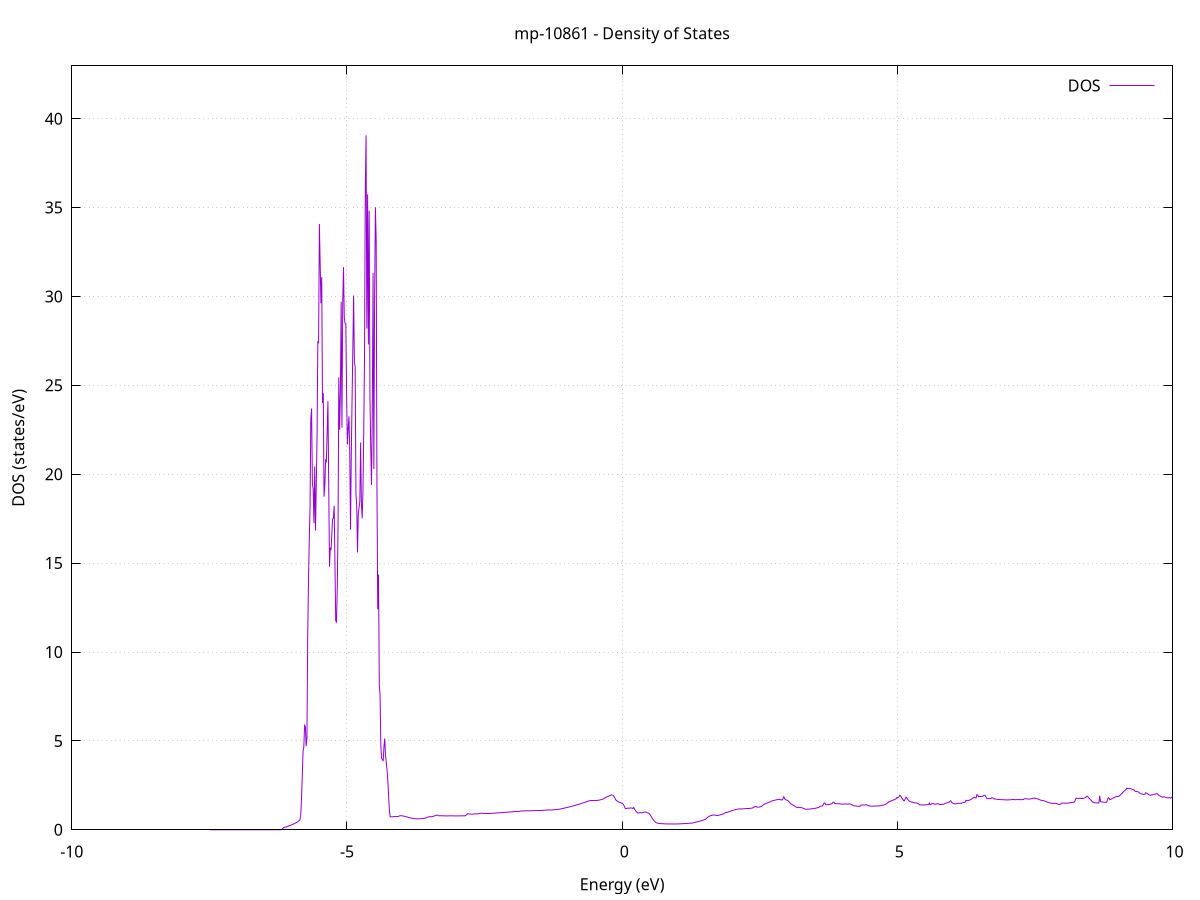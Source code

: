 set title 'mp-10861 - Density of States'
set xlabel 'Energy (eV)'
set ylabel 'DOS (states/eV)'
set grid
set xrange [-10:10]
set yrange [0:42.971]
set xzeroaxis lt -1
set terminal png size 800,600
set output 'mp-10861_dos_gnuplot.png'
plot '-' using 1:2 with lines title 'DOS'
-7.494500 0.000000
-7.480400 0.000000
-7.466200 0.000000
-7.452100 0.000000
-7.438000 0.000000
-7.423800 0.000000
-7.409700 0.000000
-7.395600 0.000000
-7.381400 0.000000
-7.367300 0.000000
-7.353200 0.000000
-7.339000 0.000000
-7.324900 0.000000
-7.310700 0.000000
-7.296600 0.000000
-7.282500 0.000000
-7.268300 0.000000
-7.254200 0.000000
-7.240100 0.000000
-7.225900 0.000000
-7.211800 0.000000
-7.197700 0.000000
-7.183500 0.000000
-7.169400 0.000000
-7.155200 0.000000
-7.141100 0.000000
-7.127000 0.000000
-7.112800 0.000000
-7.098700 0.000000
-7.084600 0.000000
-7.070400 0.000000
-7.056300 0.000000
-7.042100 0.000000
-7.028000 0.000000
-7.013900 0.000000
-6.999700 0.000000
-6.985600 0.000000
-6.971500 0.000000
-6.957300 0.000000
-6.943200 0.000000
-6.929100 0.000000
-6.914900 0.000000
-6.900800 0.000000
-6.886600 0.000000
-6.872500 0.000000
-6.858400 0.000000
-6.844200 0.000000
-6.830100 0.000000
-6.816000 0.000000
-6.801800 0.000000
-6.787700 0.000000
-6.773600 0.000000
-6.759400 0.000000
-6.745300 0.000000
-6.731100 0.000000
-6.717000 0.000000
-6.702900 0.000000
-6.688700 0.000000
-6.674600 0.000000
-6.660500 0.000000
-6.646300 0.000000
-6.632200 0.000000
-6.618100 0.000000
-6.603900 0.000000
-6.589800 0.000000
-6.575600 0.000000
-6.561500 0.000000
-6.547400 0.000000
-6.533200 0.000000
-6.519100 0.000000
-6.505000 0.000000
-6.490800 0.000000
-6.476700 0.000000
-6.462600 0.000000
-6.448400 0.000000
-6.434300 0.000000
-6.420100 0.000000
-6.406000 0.000000
-6.391900 0.000000
-6.377700 0.000000
-6.363600 0.000000
-6.349500 0.000000
-6.335300 0.000000
-6.321200 0.000000
-6.307000 0.000000
-6.292900 0.000000
-6.278800 0.000000
-6.264600 0.000000
-6.250500 0.000000
-6.236400 0.000000
-6.222200 0.000000
-6.208100 0.000100
-6.194000 0.009400
-6.179800 0.034400
-6.165700 0.073900
-6.151500 0.120600
-6.137400 0.138000
-6.123300 0.144000
-6.109100 0.150000
-6.095000 0.167800
-6.080900 0.186200
-6.066700 0.205100
-6.052600 0.223300
-6.038500 0.240400
-6.024300 0.255900
-6.010200 0.272200
-5.996000 0.290100
-5.981900 0.308100
-5.967800 0.327300
-5.953600 0.348100
-5.939500 0.370400
-5.925400 0.393500
-5.911200 0.417800
-5.897100 0.446300
-5.883000 0.479800
-5.868800 0.513900
-5.854700 0.549200
-5.840500 0.827300
-5.826400 1.717700
-5.812300 2.985100
-5.798100 4.436400
-5.784000 4.645300
-5.769900 5.912500
-5.755700 5.782000
-5.741600 4.707200
-5.727500 5.121800
-5.713300 10.911300
-5.699200 14.026200
-5.685000 16.286100
-5.670900 18.186000
-5.656800 23.097500
-5.642600 23.693800
-5.628500 19.451200
-5.614400 19.187600
-5.600200 17.248300
-5.586100 20.440100
-5.572000 16.835000
-5.557800 19.354400
-5.543700 22.071500
-5.529500 27.475700
-5.515400 27.368600
-5.501300 34.077900
-5.487100 31.861900
-5.473000 29.626300
-5.458900 31.092800
-5.444700 24.006400
-5.430600 24.562800
-5.416400 18.741100
-5.402300 19.377200
-5.388200 20.789300
-5.374000 20.720600
-5.359900 22.461200
-5.345800 24.108400
-5.331600 19.420700
-5.317500 14.800900
-5.303400 15.871300
-5.289200 15.728500
-5.275100 16.642900
-5.260900 17.477200
-5.246800 17.544600
-5.232700 18.224700
-5.218500 14.964500
-5.204400 11.756600
-5.190300 11.690400
-5.176100 13.619500
-5.162000 17.111000
-5.147900 25.452400
-5.133700 22.502300
-5.119600 24.612700
-5.105400 29.699400
-5.091300 22.615100
-5.077200 29.577900
-5.063000 31.652200
-5.048900 28.821100
-5.034800 28.477600
-5.020600 28.420800
-5.006500 24.432200
-4.992400 21.673700
-4.978200 22.548600
-4.964100 23.255100
-4.949900 21.422200
-4.935800 16.876700
-4.921700 20.992100
-4.907500 24.191100
-4.893400 27.083500
-4.879300 30.049800
-4.865100 26.288100
-4.851000 26.051300
-4.836900 18.886300
-4.822700 18.224900
-4.808600 15.602700
-4.794400 17.755800
-4.780300 18.136500
-4.766200 18.448400
-4.752000 21.785400
-4.737900 18.368000
-4.723800 17.516700
-4.709600 19.029200
-4.695500 22.337300
-4.681300 26.479100
-4.667200 35.962800
-4.653100 39.064800
-4.638900 28.192500
-4.624800 35.748900
-4.610700 27.301300
-4.596500 34.813300
-4.582400 24.401500
-4.568300 21.524700
-4.554100 19.395100
-4.540000 23.405500
-4.525800 31.315500
-4.511700 20.294500
-4.497600 29.955400
-4.483400 35.019200
-4.469300 33.195000
-4.455200 19.306600
-4.441000 12.401600
-4.426900 14.363900
-4.412800 8.162400
-4.398600 7.565300
-4.384500 4.724800
-4.370300 4.001900
-4.356200 3.969900
-4.342100 3.858400
-4.327900 4.667200
-4.313800 5.133200
-4.299700 4.178900
-4.285500 3.781400
-4.271400 3.338500
-4.257300 2.751600
-4.243100 1.894000
-4.229000 1.090900
-4.214800 0.735800
-4.200700 0.731400
-4.186600 0.727500
-4.172400 0.728400
-4.158300 0.736500
-4.144200 0.743800
-4.130000 0.746100
-4.115900 0.744700
-4.101800 0.743200
-4.087600 0.741500
-4.073500 0.745500
-4.059300 0.763200
-4.045200 0.778600
-4.031100 0.791700
-4.016900 0.790300
-4.002800 0.785100
-3.988700 0.778900
-3.974500 0.771400
-3.960400 0.762800
-3.946200 0.753100
-3.932100 0.742300
-3.918000 0.730300
-3.903800 0.717200
-3.889700 0.702000
-3.875600 0.688400
-3.861400 0.677400
-3.847300 0.667800
-3.833200 0.658800
-3.819000 0.650400
-3.804900 0.642600
-3.790700 0.635400
-3.776600 0.628700
-3.762500 0.623100
-3.748300 0.619800
-3.734200 0.619000
-3.720100 0.619800
-3.705900 0.620900
-3.691800 0.620800
-3.677700 0.621800
-3.663500 0.623800
-3.649400 0.626700
-3.635200 0.630500
-3.621100 0.635000
-3.607000 0.640100
-3.592800 0.645900
-3.578700 0.652500
-3.564600 0.659900
-3.550400 0.701100
-3.536300 0.705100
-3.522200 0.709700
-3.508000 0.730700
-3.493900 0.738800
-3.479700 0.742600
-3.465600 0.725500
-3.451500 0.738000
-3.437300 0.751300
-3.423200 0.765800
-3.409100 0.781400
-3.394900 0.798300
-3.380800 0.812000
-3.366700 0.826000
-3.352500 0.812900
-3.338400 0.798300
-3.324200 0.783100
-3.310100 0.785400
-3.296000 0.786700
-3.281800 0.787400
-3.267700 0.787300
-3.253600 0.786500
-3.239400 0.785000
-3.225300 0.782900
-3.211100 0.780000
-3.197000 0.780400
-3.182900 0.779500
-3.168700 0.781500
-3.154600 0.783400
-3.140500 0.785200
-3.126300 0.784600
-3.112200 0.785000
-3.098100 0.784900
-3.083900 0.784400
-3.069800 0.783600
-3.055600 0.782500
-3.041500 0.781400
-3.027400 0.780000
-3.013200 0.779500
-2.999100 0.780200
-2.985000 0.780900
-2.970800 0.781600
-2.956700 0.782300
-2.942600 0.783000
-2.928400 0.784000
-2.914300 0.784000
-2.900100 0.785300
-2.886000 0.786500
-2.871900 0.786300
-2.857700 0.787100
-2.843600 0.787600
-2.829500 0.845100
-2.815300 0.879200
-2.801200 0.908000
-2.787100 0.894400
-2.772900 0.890000
-2.758800 0.884200
-2.744600 0.878300
-2.730500 0.876300
-2.716400 0.878500
-2.702200 0.883900
-2.688100 0.889500
-2.674000 0.895400
-2.659800 0.892300
-2.645700 0.894200
-2.631600 0.897100
-2.617400 0.901200
-2.603300 0.906800
-2.589100 0.913500
-2.575000 0.919700
-2.560900 0.927200
-2.546700 0.933500
-2.532600 0.927000
-2.518500 0.920700
-2.504300 0.918200
-2.490200 0.919600
-2.476100 0.918200
-2.461900 0.916700
-2.447800 0.915400
-2.433600 0.914700
-2.419500 0.915300
-2.405400 0.917000
-2.391200 0.920600
-2.377100 0.924100
-2.363000 0.927300
-2.348800 0.930500
-2.334700 0.933700
-2.320500 0.936800
-2.306400 0.940000
-2.292300 0.943200
-2.278100 0.946400
-2.264000 0.949400
-2.249900 0.952400
-2.235700 0.955300
-2.221600 0.958500
-2.207500 0.959700
-2.193300 0.962600
-2.179200 0.965700
-2.165000 0.968300
-2.150900 0.972000
-2.136800 0.975900
-2.122600 0.979000
-2.108500 0.982800
-2.094400 0.986500
-2.080200 0.990000
-2.066100 0.993500
-2.052000 0.996900
-2.037800 1.000200
-2.023700 1.003700
-2.009500 1.007600
-1.995400 1.011500
-1.981300 1.015300
-1.967100 1.019600
-1.953000 1.024000
-1.938900 1.028300
-1.924700 1.030800
-1.910600 1.030900
-1.896500 1.030300
-1.882300 1.029100
-1.868200 1.037100
-1.854000 1.046700
-1.839900 1.053900
-1.825800 1.056400
-1.811600 1.058500
-1.797500 1.060700
-1.783400 1.062900
-1.769200 1.065300
-1.755100 1.067400
-1.741000 1.069400
-1.726800 1.070000
-1.712700 1.070300
-1.698500 1.070700
-1.684400 1.070800
-1.670300 1.070900
-1.656100 1.071000
-1.642000 1.071800
-1.627900 1.072200
-1.613700 1.073100
-1.599600 1.074200
-1.585400 1.075600
-1.571300 1.077300
-1.557200 1.078600
-1.543000 1.080100
-1.528900 1.082000
-1.514800 1.084200
-1.500600 1.086500
-1.486500 1.087800
-1.472400 1.089600
-1.458200 1.091700
-1.444100 1.094200
-1.429900 1.097000
-1.415800 1.099800
-1.401700 1.102700
-1.387500 1.105700
-1.373400 1.108800
-1.359300 1.112100
-1.345100 1.115500
-1.331000 1.119000
-1.316900 1.115100
-1.302700 1.111500
-1.288600 1.112800
-1.274400 1.115700
-1.260300 1.119800
-1.246200 1.124300
-1.232000 1.127500
-1.217900 1.130900
-1.203800 1.134800
-1.189600 1.139300
-1.175500 1.143900
-1.161400 1.148600
-1.147200 1.154400
-1.133100 1.162100
-1.118900 1.171500
-1.104800 1.181400
-1.090700 1.190900
-1.076500 1.200200
-1.062400 1.209400
-1.048300 1.219400
-1.034100 1.229700
-1.020000 1.239700
-1.005900 1.249800
-0.991700 1.260000
-0.977600 1.270500
-0.963400 1.281900
-0.949300 1.294100
-0.935200 1.306300
-0.921000 1.318500
-0.906900 1.330700
-0.892800 1.342800
-0.878600 1.354700
-0.864500 1.366700
-0.850300 1.378600
-0.836200 1.390500
-0.822100 1.402300
-0.807900 1.414200
-0.793800 1.426000
-0.779700 1.437700
-0.765500 1.449400
-0.751400 1.466500
-0.737300 1.486800
-0.723100 1.501100
-0.709000 1.514500
-0.694800 1.528300
-0.680700 1.542400
-0.666600 1.556700
-0.652400 1.571100
-0.638300 1.585100
-0.624200 1.599700
-0.610000 1.614900
-0.595900 1.630800
-0.581800 1.644700
-0.567600 1.653000
-0.553500 1.647400
-0.539300 1.648900
-0.525200 1.645900
-0.511100 1.644300
-0.496900 1.644500
-0.482800 1.646700
-0.468700 1.649300
-0.454500 1.652900
-0.440400 1.659300
-0.426300 1.665100
-0.412100 1.672800
-0.398000 1.682700
-0.383800 1.693600
-0.369700 1.706600
-0.355600 1.722300
-0.341400 1.739500
-0.327300 1.758100
-0.313200 1.794700
-0.299000 1.820900
-0.284900 1.842300
-0.270800 1.862700
-0.256600 1.877500
-0.242500 1.897000
-0.228300 1.915000
-0.214200 1.938400
-0.200100 1.957100
-0.185900 1.959800
-0.171800 1.945200
-0.157700 1.912100
-0.143500 1.852300
-0.129400 1.764600
-0.115200 1.678600
-0.101100 1.645400
-0.087000 1.613100
-0.072800 1.582300
-0.058700 1.557300
-0.044600 1.535800
-0.030400 1.523300
-0.016300 1.509700
-0.002200 1.481800
0.012000 1.456500
0.026100 1.409200
0.040300 1.313100
0.054400 1.210300
0.068500 1.194200
0.082700 1.192500
0.096800 1.214300
0.110900 1.215700
0.125100 1.214800
0.139200 1.219000
0.153300 1.224700
0.167500 1.226800
0.181600 1.216100
0.195800 1.195400
0.209900 1.257700
0.224000 1.174900
0.238200 1.103700
0.252300 1.042200
0.266400 0.986500
0.280600 0.952900
0.294700 0.941300
0.308800 0.949300
0.323000 0.960300
0.337100 0.958800
0.351300 0.952500
0.365400 0.955800
0.379500 0.968800
0.393700 0.987000
0.407800 0.991800
0.421900 1.003900
0.436100 0.990300
0.450200 0.966000
0.464300 0.944400
0.478500 0.939600
0.492600 0.914400
0.506800 0.848600
0.520900 0.781100
0.535000 0.712100
0.549200 0.640800
0.563300 0.571100
0.577400 0.513300
0.591600 0.464700
0.605700 0.425400
0.619800 0.398500
0.634000 0.383000
0.648100 0.370600
0.662300 0.361900
0.676400 0.355000
0.690500 0.349900
0.704700 0.347700
0.718800 0.344200
0.732900 0.341000
0.747100 0.338100
0.761200 0.335600
0.775400 0.333400
0.789500 0.331600
0.803600 0.330100
0.817800 0.328900
0.831900 0.328100
0.846000 0.327500
0.860200 0.327200
0.874300 0.326900
0.888400 0.326500
0.902600 0.325900
0.916700 0.325500
0.930900 0.325600
0.945000 0.325900
0.959100 0.326400
0.973300 0.327000
0.987400 0.327800
1.001500 0.328900
1.015700 0.330100
1.029800 0.331400
1.043900 0.333000
1.058100 0.334800
1.072200 0.336800
1.086400 0.339000
1.100500 0.341300
1.114600 0.343800
1.128800 0.346500
1.142900 0.349400
1.157000 0.352400
1.171200 0.355400
1.185300 0.358500
1.199400 0.361600
1.213600 0.364900
1.227700 0.368200
1.241900 0.371600
1.256000 0.375000
1.270100 0.378400
1.284300 0.381800
1.298400 0.396100
1.312500 0.413200
1.326700 0.422100
1.340800 0.431100
1.354900 0.440500
1.369100 0.450300
1.383200 0.460800
1.397400 0.472100
1.411500 0.484200
1.425600 0.497000
1.439800 0.510400
1.453900 0.524300
1.468000 0.538900
1.482200 0.554100
1.496300 0.569900
1.510500 0.586400
1.524600 0.607700
1.538700 0.662900
1.552900 0.696500
1.567000 0.729000
1.581100 0.757100
1.595300 0.779300
1.609400 0.796000
1.623500 0.808500
1.637700 0.819300
1.651800 0.828600
1.666000 0.836300
1.680100 0.829500
1.694200 0.824000
1.708400 0.808500
1.722500 0.803400
1.736600 0.805200
1.750800 0.808000
1.764900 0.829700
1.779000 0.839800
1.793200 0.850900
1.807300 0.863100
1.821500 0.876400
1.835600 0.892700
1.849700 0.914500
1.863900 0.942000
1.878000 0.973200
1.892100 0.970000
1.906300 0.984100
1.920400 0.995400
1.934500 1.006100
1.948700 1.019700
1.962800 1.040200
1.977000 1.059400
1.991100 1.077800
2.005200 1.089800
2.019400 1.102900
2.033500 1.114300
2.047600 1.125100
2.061800 1.135400
2.075900 1.145400
2.090000 1.155100
2.104200 1.164400
2.118300 1.173400
2.132500 1.165300
2.146600 1.168800
2.160700 1.171600
2.174900 1.174500
2.189000 1.177400
2.203100 1.180700
2.217300 1.184200
2.231400 1.187900
2.245600 1.191600
2.259700 1.194600
2.273800 1.196600
2.288000 1.197800
2.302100 1.199200
2.316200 1.201200
2.330400 1.208700
2.344500 1.213100
2.358600 1.217800
2.372800 1.229700
2.386900 1.251400
2.401100 1.282000
2.415200 1.313800
2.429300 1.307600
2.443500 1.292200
2.457600 1.273900
2.471700 1.268100
2.485900 1.275400
2.500000 1.284700
2.514100 1.295800
2.528300 1.309000
2.542400 1.334400
2.556600 1.377000
2.570700 1.416200
2.584800 1.442300
2.599000 1.458300
2.613100 1.477000
2.627200 1.496200
2.641400 1.515300
2.655500 1.532600
2.669600 1.548700
2.683800 1.564600
2.697900 1.582300
2.712100 1.605800
2.726200 1.622500
2.740300 1.638100
2.754500 1.649800
2.768600 1.659800
2.782700 1.668300
2.796900 1.678100
2.811000 1.689700
2.825100 1.702800
2.839300 1.713100
2.853400 1.710200
2.867600 1.696900
2.881700 1.688100
2.895800 1.681200
2.910000 1.677600
2.924100 1.759000
2.938200 1.852700
2.952400 1.745400
2.966500 1.703300
2.980700 1.678400
2.994800 1.665400
3.008900 1.643300
3.023100 1.605100
3.037200 1.556800
3.051300 1.504400
3.065500 1.457300
3.079600 1.431500
3.093700 1.405400
3.107900 1.378700
3.122000 1.355100
3.136200 1.332100
3.150300 1.304200
3.164400 1.277300
3.178600 1.255100
3.192700 1.253000
3.206800 1.267400
3.221000 1.255000
3.235100 1.256900
3.249200 1.251800
3.263400 1.239400
3.277500 1.224700
3.291700 1.208100
3.305800 1.189700
3.319900 1.169200
3.334100 1.159000
3.348200 1.155400
3.362300 1.155000
3.376500 1.158400
3.390600 1.161600
3.404700 1.165200
3.418900 1.169600
3.433000 1.174600
3.447200 1.180400
3.461300 1.186800
3.475400 1.192800
3.489600 1.198700
3.503700 1.206700
3.517800 1.215700
3.532000 1.225500
3.546100 1.236100
3.560200 1.247600
3.574400 1.260500
3.588500 1.300600
3.602700 1.324700
3.616800 1.336300
3.630900 1.340900
3.645100 1.357900
3.659200 1.454200
3.673300 1.512700
3.687500 1.476100
3.701600 1.404000
3.715700 1.408800
3.729900 1.412900
3.744000 1.416500
3.758200 1.420900
3.772300 1.429300
3.786400 1.442100
3.800600 1.454700
3.814700 1.484900
3.828800 1.539000
3.843000 1.553100
3.857100 1.517400
3.871300 1.467700
3.885400 1.465900
3.899500 1.463400
3.913700 1.465400
3.927800 1.464500
3.941900 1.464100
3.956100 1.462300
3.970200 1.451300
3.984300 1.440800
3.998500 1.443100
4.012600 1.446300
4.026800 1.448800
4.040900 1.450100
4.055000 1.449900
4.069200 1.448300
4.083300 1.445800
4.097400 1.445800
4.111600 1.444200
4.125700 1.458400
4.139800 1.452300
4.154000 1.435100
4.168100 1.418200
4.182300 1.401800
4.196400 1.357700
4.210500 1.352300
4.224700 1.345800
4.238800 1.339400
4.252900 1.333000
4.267100 1.326300
4.281200 1.320100
4.295300 1.318100
4.309500 1.319600
4.323600 1.329600
4.337800 1.381300
4.351900 1.389500
4.366000 1.394700
4.380200 1.396200
4.394300 1.393900
4.408400 1.391200
4.422600 1.397500
4.436700 1.415600
4.450800 1.390800
4.465000 1.370100
4.479100 1.352700
4.493300 1.346300
4.507400 1.337500
4.521500 1.328700
4.535700 1.322400
4.549800 1.323600
4.563900 1.327300
4.578100 1.330900
4.592200 1.334400
4.606400 1.337900
4.620500 1.340400
4.634600 1.339100
4.648800 1.336800
4.662900 1.342900
4.677000 1.349500
4.691200 1.356700
4.705300 1.365300
4.719400 1.374700
4.733600 1.384300
4.747700 1.393700
4.761900 1.406000
4.776000 1.421100
4.790100 1.439700
4.804300 1.464000
4.818400 1.498800
4.832500 1.541600
4.846700 1.573900
4.860800 1.594000
4.874900 1.610500
4.889100 1.624300
4.903200 1.639000
4.917400 1.655700
4.931500 1.675400
4.945600 1.698600
4.959800 1.714700
4.973900 1.728600
4.988000 1.802600
5.002200 1.824100
5.016300 1.815400
5.030400 1.849900
5.044600 1.934800
5.058700 1.918200
5.072900 1.840400
5.087000 1.765200
5.101100 1.700400
5.115300 1.641100
5.129400 1.627100
5.143500 1.742800
5.157700 1.834600
5.171800 1.807900
5.185900 1.725400
5.200100 1.669700
5.214200 1.623100
5.228400 1.594000
5.242500 1.573100
5.256600 1.562300
5.270800 1.553300
5.284900 1.545700
5.299000 1.521900
5.313200 1.514900
5.327300 1.512900
5.341500 1.505500
5.355600 1.495900
5.369700 1.484700
5.383900 1.470300
5.398000 1.421900
5.412100 1.395200
5.426300 1.395300
5.440400 1.395700
5.454500 1.396300
5.468700 1.397000
5.482800 1.397600
5.497000 1.398300
5.511100 1.400000
5.525200 1.407800
5.539400 1.413200
5.553500 1.416200
5.567600 1.416600
5.581800 1.506300
5.595900 1.412600
5.610000 1.413800
5.624200 1.458600
5.638300 1.482400
5.652500 1.472700
5.666600 1.452900
5.680700 1.437000
5.694900 1.440700
5.709000 1.453100
5.723100 1.461800
5.737300 1.462300
5.751400 1.458200
5.765500 1.418100
5.779700 1.421100
5.793800 1.424100
5.808000 1.427700
5.822100 1.432900
5.836200 1.439700
5.850400 1.448400
5.864500 1.469500
5.878600 1.489700
5.892800 1.506300
5.906900 1.521900
5.921000 1.537600
5.935200 1.554300
5.949300 1.575900
5.963500 1.629800
5.977600 1.606700
5.991700 1.529900
6.005900 1.502100
6.020000 1.478100
6.034100 1.457800
6.048300 1.458000
6.062400 1.458400
6.076500 1.468100
6.090700 1.482900
6.104800 1.493400
6.119000 1.492200
6.133100 1.487900
6.147200 1.485800
6.161400 1.489700
6.175500 1.503500
6.189600 1.524900
6.203800 1.537300
6.217900 1.543300
6.232100 1.549900
6.246200 1.661200
6.260300 1.643200
6.274500 1.642300
6.288600 1.646200
6.302700 1.657200
6.316900 1.674200
6.331000 1.696100
6.345100 1.722100
6.359300 1.751100
6.373400 1.783000
6.387600 1.829700
6.401700 1.831400
6.415800 1.796500
6.430000 1.784200
6.444100 1.963300
6.458200 1.970700
6.472400 1.864600
6.486500 1.869200
6.500600 1.872700
6.514800 1.872700
6.528900 1.867000
6.543100 1.867600
6.557200 1.899700
6.571300 1.929600
6.585500 1.941700
6.599600 1.911200
6.613700 1.826200
6.627900 1.747400
6.642000 1.748900
6.656100 1.748100
6.670300 1.751400
6.684400 1.754200
6.698600 1.756000
6.712700 1.804900
6.726800 1.791100
6.741000 1.780700
6.755100 1.738300
6.769200 1.734700
6.783400 1.729000
6.797500 1.722000
6.811600 1.715600
6.825800 1.710300
6.839900 1.705200
6.854100 1.701000
6.868200 1.697900
6.882300 1.696100
6.896500 1.695500
6.910600 1.694000
6.924700 1.689700
6.938900 1.687700
6.953000 1.685500
6.967200 1.683400
6.981300 1.681600
6.995400 1.681200
7.009600 1.681900
7.023700 1.683000
7.037800 1.684500
7.052000 1.682500
7.066100 1.691700
7.080200 1.698500
7.094400 1.702100
7.108500 1.702800
7.122700 1.700300
7.136800 1.689700
7.150900 1.691800
7.165100 1.695500
7.179200 1.698000
7.193300 1.699400
7.207500 1.699400
7.221600 1.698400
7.235700 1.696200
7.249900 1.693300
7.264000 1.691000
7.278200 1.700500
7.292300 1.703900
7.306400 1.740000
7.320600 1.743800
7.334700 1.746800
7.348800 1.749000
7.363000 1.727500
7.377100 1.727600
7.391200 1.728700
7.405400 1.732200
7.419500 1.738300
7.433700 1.745900
7.447800 1.755700
7.461900 1.768000
7.476100 1.782200
7.490200 1.784900
7.504300 1.759300
7.518500 1.750000
7.532600 1.743300
7.546700 1.739300
7.560900 1.731400
7.575000 1.701300
7.589200 1.684500
7.603300 1.669900
7.617400 1.657800
7.631600 1.650100
7.645700 1.643300
7.659800 1.636200
7.674000 1.620800
7.688100 1.601300
7.702300 1.583700
7.716400 1.567600
7.730500 1.551500
7.744700 1.536000
7.758800 1.521500
7.772900 1.508100
7.787100 1.497600
7.801200 1.491300
7.815300 1.487500
7.829500 1.484900
7.843600 1.486100
7.857800 1.491000
7.871900 1.491100
7.886000 1.482200
7.900200 1.468400
7.914300 1.444100
7.928400 1.428000
7.942600 1.418900
7.956700 1.426700
7.970800 1.444400
7.985000 1.504100
7.999100 1.502200
8.013300 1.501700
8.027400 1.501100
8.041500 1.500500
8.055700 1.500100
8.069800 1.492800
8.083900 1.494900
8.098100 1.499100
8.112200 1.506800
8.126300 1.514500
8.140500 1.522100
8.154600 1.529200
8.168800 1.534700
8.182900 1.537800
8.197000 1.544000
8.211200 1.552400
8.225300 1.599100
8.239400 1.741500
8.253600 1.780100
8.267700 1.771600
8.281800 1.761500
8.296000 1.758300
8.310100 1.777100
8.324300 1.767000
8.338400 1.761100
8.352500 1.759400
8.366700 1.761900
8.380800 1.768600
8.394900 1.779600
8.409100 1.798700
8.423200 1.814000
8.437400 1.878900
8.451500 1.888500
8.465600 1.843500
8.479800 1.793700
8.493900 1.750700
8.508000 1.705900
8.522200 1.653800
8.536300 1.605500
8.550400 1.564600
8.564600 1.539100
8.578700 1.524300
8.592900 1.518600
8.607000 1.515200
8.621100 1.512000
8.635300 1.506900
8.649400 1.500600
8.663500 1.507500
8.677700 1.918900
8.691800 1.587200
8.705900 1.576700
8.720100 1.566400
8.734200 1.557200
8.748400 1.550100
8.762500 1.544600
8.776600 1.540800
8.790800 1.541000
8.804900 1.552900
8.819000 1.697600
8.833200 1.808500
8.847300 1.782900
8.861400 1.696200
8.875600 1.708700
8.889700 1.731800
8.903900 1.755100
8.918000 1.780800
8.932100 1.803200
8.946300 1.825100
8.960400 1.846700
8.974500 1.863900
8.988700 1.868200
9.002800 1.867200
9.016900 1.870600
9.031100 1.896600
9.045200 1.936200
9.059400 1.986600
9.073500 2.022300
9.087600 2.060900
9.101800 2.117900
9.115900 2.163400
9.130000 2.198800
9.144200 2.232900
9.158300 2.273600
9.172400 2.341300
9.186600 2.313600
9.200700 2.316500
9.214900 2.317900
9.229000 2.317700
9.243100 2.308400
9.257300 2.288900
9.271400 2.269700
9.285500 2.256700
9.299700 2.247800
9.313800 2.191300
9.328000 2.158700
9.342100 2.158600
9.356200 2.150400
9.370400 2.137300
9.384500 2.119800
9.398600 2.082400
9.412800 2.044400
9.426900 2.028200
9.441000 2.016700
9.455200 2.002900
9.469300 1.993800
9.483500 1.985700
9.497600 2.003500
9.511700 2.082400
9.525900 2.064900
9.540000 2.040300
9.554100 2.009000
9.568300 1.976400
9.582400 1.951300
9.596500 1.933800
9.610700 1.957700
9.624800 1.963800
9.639000 1.971500
9.653100 1.981500
9.667200 1.992600
9.681400 2.003700
9.695500 2.016900
9.709600 2.027600
9.723800 2.034300
9.737900 1.971900
9.752000 1.935300
9.766200 1.914000
9.780300 1.891200
9.794500 1.869100
9.808600 1.843200
9.822700 1.835800
9.836900 1.855200
9.851000 1.851700
9.865100 1.839400
9.879300 1.817400
9.893400 1.801700
9.907500 1.795500
9.921700 1.795600
9.935800 1.800900
9.950000 1.816400
9.964100 1.783500
9.978200 1.796600
9.992400 1.853300
10.006500 1.906100
10.020600 1.961800
10.034800 2.021800
10.048900 2.067600
10.063100 2.113600
10.077200 2.158200
10.091300 2.204600
10.105500 2.250500
10.119600 2.295400
10.133700 2.338200
10.147900 2.376900
10.162000 2.411700
10.176100 2.441900
10.190300 2.498400
10.204400 2.520700
10.218600 2.541300
10.232700 2.524100
10.246800 2.543000
10.261000 2.558600
10.275100 2.575200
10.289200 2.605700
10.303400 2.587900
10.317500 2.562200
10.331600 2.536800
10.345800 2.510500
10.359900 2.491200
10.374100 2.477800
10.388200 2.483900
10.402300 2.478800
10.416500 2.534400
10.430600 2.520700
10.444700 2.577900
10.458900 2.581600
10.473000 2.553200
10.487100 2.525000
10.501300 2.498700
10.515400 2.534700
10.529600 2.531400
10.543700 2.492400
10.557800 2.349800
10.572000 2.312700
10.586100 2.294300
10.600200 2.285500
10.614400 2.281400
10.628500 2.284100
10.642600 2.293200
10.656800 2.305600
10.670900 2.308800
10.685100 2.311400
10.699200 2.312100
10.713300 2.313300
10.727500 2.314200
10.741600 2.308600
10.755700 2.293500
10.769900 2.274700
10.784000 2.270100
10.798200 2.257300
10.812300 2.239900
10.826400 2.225600
10.840600 2.225200
10.854700 2.232900
10.868800 2.201300
10.883000 2.164800
10.897100 2.128400
10.911200 2.092600
10.925400 2.058500
10.939500 2.039200
10.953700 2.017200
10.967800 1.995500
10.981900 1.987600
10.996100 1.967800
11.010200 1.918800
11.024300 1.902600
11.038500 1.885700
11.052600 1.876500
11.066700 1.870700
11.080900 1.884100
11.095000 1.871700
11.109200 1.866600
11.123300 1.863300
11.137400 1.823600
11.151600 1.830400
11.165700 1.837800
11.179800 1.865300
11.194000 1.910800
11.208100 1.893700
11.222200 1.880100
11.236400 1.888800
11.250500 1.898400
11.264700 1.909100
11.278800 1.919300
11.292900 1.932800
11.307100 1.948100
11.321200 1.964300
11.335300 1.982500
11.349500 2.003600
11.363600 2.027900
11.377700 2.059100
11.391900 2.096100
11.406000 2.143200
11.420200 2.205100
11.434300 2.245200
11.448400 2.267500
11.462600 2.308000
11.476700 2.349800
11.490800 2.383200
11.505000 2.396800
11.519100 2.399800
11.533300 2.378800
11.547400 2.358700
11.561500 2.341200
11.575700 2.334000
11.589800 2.336000
11.603900 2.347000
11.618100 2.355600
11.632200 2.366700
11.646300 2.384000
11.660500 2.319500
11.674600 2.279100
11.688800 2.133100
11.702900 2.092200
11.717000 2.063900
11.731200 2.043400
11.745300 2.040700
11.759400 2.059500
11.773600 2.078600
11.787700 2.096900
11.801800 2.111700
11.816000 2.121100
11.830100 2.130300
11.844300 2.144000
11.858400 2.166800
11.872500 2.195900
11.886700 2.257700
11.900800 2.288500
11.914900 2.185100
11.929100 2.082800
11.943200 2.006700
11.957300 1.943100
11.971500 1.891000
11.985600 1.850600
11.999800 1.818500
12.013900 1.782900
12.028000 1.749000
12.042200 1.720700
12.056300 1.706100
12.070400 1.676200
12.084600 1.646100
12.098700 1.612800
12.112800 1.577500
12.127000 1.546200
12.141100 1.501600
12.155300 1.484500
12.169400 1.470800
12.183500 1.459300
12.197700 1.449200
12.211800 1.439700
12.225900 1.430500
12.240100 1.421700
12.254200 1.413400
12.268300 1.405700
12.282500 1.398600
12.296600 1.392500
12.310800 1.386700
12.324900 1.381300
12.339000 1.376200
12.353200 1.371400
12.367300 1.366500
12.381400 1.361600
12.395600 1.356600
12.409700 1.351500
12.423900 1.346300
12.438000 1.337100
12.452100 1.329800
12.466300 1.323900
12.480400 1.316600
12.494500 1.309500
12.508700 1.302700
12.522800 1.296500
12.536900 1.290500
12.551100 1.284300
12.565200 1.278900
12.579400 1.275200
12.593500 1.269400
12.607600 1.303000
12.621800 1.286600
12.635900 1.231600
12.650000 1.226100
12.664200 1.220700
12.678300 1.215200
12.692400 1.209800
12.706600 1.204400
12.720700 1.198500
12.734900 1.191600
12.749000 1.183700
12.763100 1.175500
12.777300 1.172900
12.791400 1.171100
12.805500 1.169200
12.819700 1.166900
12.833800 1.159900
12.847900 1.150900
12.862100 1.147900
12.876200 1.144900
12.890400 1.141600
12.904500 1.138100
12.918600 1.134500
12.932800 1.130600
12.946900 1.128300
12.961000 1.126600
12.975200 1.125000
12.989300 1.123900
13.003400 1.123200
13.017600 1.123000
13.031700 1.123200
13.045900 1.123100
13.060000 1.123300
13.074100 1.123700
13.088300 1.124200
13.102400 1.125800
13.116500 1.128000
13.130700 1.130600
13.144800 1.133200
13.159000 1.135300
13.173100 1.137400
13.187200 1.139500
13.201400 1.141600
13.215500 1.143800
13.229600 1.145800
13.243800 1.147700
13.257900 1.150300
13.272000 1.153400
13.286200 1.157100
13.300300 1.160900
13.314500 1.165000
13.328600 1.169600
13.342700 1.187200
13.356900 1.193400
13.371000 1.199300
13.385100 1.205300
13.399300 1.211700
13.413400 1.218600
13.427500 1.225900
13.441700 1.235200
13.455800 1.249000
13.470000 1.259500
13.484100 1.267700
13.498200 1.281000
13.512400 1.296500
13.526500 1.310900
13.540600 1.316900
13.554800 1.318000
13.568900 1.319200
13.583000 1.316400
13.597200 1.311300
13.611300 1.332600
13.625500 1.378400
13.639600 1.402800
13.653700 1.418700
13.667900 1.426900
13.682000 1.433200
13.696100 1.439600
13.710300 1.449200
13.724400 1.453200
13.738500 1.453500
13.752700 1.452700
13.766800 1.467000
13.781000 1.485700
13.795100 1.504800
13.809200 1.525800
13.823400 1.547600
13.837500 1.575800
13.851600 1.611900
13.865800 1.644400
13.879900 1.675600
13.894100 1.725600
13.908200 1.790500
13.922300 1.858400
13.936500 1.919600
13.950600 1.981600
13.964700 2.054300
13.978900 2.139500
13.993000 2.222800
14.007100 2.307200
14.021300 2.432000
14.035400 2.593800
14.049600 2.756600
14.063700 2.854700
14.077800 3.005100
14.092000 2.679600
14.106100 2.910400
14.120200 2.574200
14.134400 2.480500
14.148500 2.424300
14.162600 2.387000
14.176800 2.350800
14.190900 2.321400
14.205100 2.290900
14.219200 2.263400
14.233300 2.228200
14.247500 2.227500
14.261600 2.209800
14.275700 2.196400
14.289900 2.482100
14.304000 2.297800
14.318100 2.335200
14.332300 2.318800
14.346400 2.328000
14.360600 2.354800
14.374700 2.434500
14.388800 2.276700
14.403000 2.164500
14.417100 2.086600
14.431200 2.089200
14.445400 2.224300
14.459500 2.337300
14.473600 2.452700
14.487800 2.500400
14.501900 2.681900
14.516100 2.795500
14.530200 2.920800
14.544300 3.001800
14.558500 3.005200
14.572600 2.840600
14.586700 2.754900
14.600900 2.749300
14.615000 2.757200
14.629200 2.793800
14.643300 2.817600
14.657400 2.798100
14.671600 2.823400
14.685700 2.862200
14.699800 2.873800
14.714000 2.865500
14.728100 2.873700
14.742200 2.864800
14.756400 2.856000
14.770500 2.804200
14.784700 2.776700
14.798800 2.743600
14.812900 2.709400
14.827100 2.677700
14.841200 2.651300
14.855300 2.622900
14.869500 2.601700
14.883600 2.607700
14.897700 2.625500
14.911900 2.648400
14.926000 2.681900
14.940200 2.719300
14.954300 2.796900
14.968400 2.846500
14.982600 2.875200
14.996700 2.893600
15.010800 2.960600
15.025000 2.939900
15.039100 2.931100
15.053200 2.923500
15.067400 2.895400
15.081500 2.890000
15.095700 2.890700
15.109800 2.885600
15.123900 2.878600
15.138100 2.849600
15.152200 2.925900
15.166300 2.966600
15.180500 3.014700
15.194600 3.072400
15.208700 3.127100
15.222900 3.178600
15.237000 3.173200
15.251200 3.206600
15.265300 3.282200
15.279400 3.341000
15.293600 3.399400
15.307700 3.450500
15.321800 3.447000
15.336000 3.463400
15.350100 3.486300
15.364200 3.502000
15.378400 3.539900
15.392500 3.645300
15.406700 3.634600
15.420800 3.619100
15.434900 3.658700
15.449100 3.759800
15.463200 3.773000
15.477300 3.807300
15.491500 3.822300
15.505600 3.709700
15.519800 3.640600
15.533900 3.606000
15.548000 3.555600
15.562200 3.497400
15.576300 3.436800
15.590400 3.389700
15.604600 3.342400
15.618700 3.293000
15.632800 3.243500
15.647000 3.212600
15.661100 3.164900
15.675300 3.115500
15.689400 3.062600
15.703500 3.071200
15.717700 2.943100
15.731800 2.905800
15.745900 2.866900
15.760100 2.855000
15.774200 2.835900
15.788300 2.807100
15.802500 2.761500
15.816600 2.701700
15.830800 2.631500
15.844900 2.567500
15.859000 2.511400
15.873200 2.463700
15.887300 2.378500
15.901400 2.323900
15.915600 2.274400
15.929700 2.229300
15.943800 2.183800
15.958000 2.147700
15.972100 2.124800
15.986300 2.107000
16.000400 2.090700
16.014500 2.072700
16.028700 2.053100
16.042800 2.032100
16.056900 2.025700
16.071100 2.017300
16.085200 1.980900
16.099300 1.908700
16.113500 1.868700
16.127600 1.881400
16.141800 1.858400
16.155900 1.833400
16.170000 1.812100
16.184200 1.793900
16.198300 1.770900
16.212400 1.752800
16.226600 1.743500
16.240700 1.739400
16.254900 1.738600
16.269000 1.739200
16.283100 1.741200
16.297300 1.743600
16.311400 1.746200
16.325500 1.749000
16.339700 1.752000
16.353800 1.763700
16.367900 1.786800
16.382100 1.799600
16.396200 1.800200
16.410400 1.801900
16.424500 1.802600
16.438600 1.798600
16.452800 1.786000
16.466900 1.732800
16.481000 1.663200
16.495200 1.623700
16.509300 1.601400
16.523400 1.589600
16.537600 1.581700
16.551700 1.513600
16.565900 1.462600
16.580000 1.454300
16.594100 1.446500
16.608300 1.437500
16.622400 1.427600
16.636500 1.418500
16.650700 1.410100
16.664800 1.401700
16.678900 1.394300
16.693100 1.382600
16.707200 1.364200
16.721400 1.338800
16.735500 1.304700
16.749600 1.274000
16.763800 1.245600
16.777900 1.218300
16.792000 1.186100
16.806200 1.149400
16.820300 1.116500
16.834400 1.087400
16.848600 1.061900
16.862700 1.040300
16.876900 1.022000
16.891000 1.004600
16.905100 0.987700
16.919300 0.971300
16.933400 0.955800
16.947500 0.940400
16.961700 0.925700
16.975800 0.911900
16.990000 0.899000
17.004100 0.885900
17.018200 0.871600
17.032400 0.858100
17.046500 0.844100
17.060600 0.818900
17.074800 0.794000
17.088900 0.775800
17.103000 0.760200
17.117200 0.747200
17.131300 0.734000
17.145500 0.720600
17.159600 0.706800
17.173700 0.690600
17.187900 0.674900
17.202000 0.660800
17.216100 0.647100
17.230300 0.633900
17.244400 0.619300
17.258500 0.602100
17.272700 0.584500
17.286800 0.566500
17.301000 0.548200
17.315100 0.529700
17.329200 0.511300
17.343400 0.495900
17.357500 0.493700
17.371600 0.494500
17.385800 0.443800
17.399900 0.409700
17.414000 0.390800
17.428200 0.374600
17.442300 0.359300
17.456500 0.345100
17.470600 0.332300
17.484700 0.322900
17.498900 0.319100
17.513000 0.315300
17.527100 0.311500
17.541300 0.307600
17.555400 0.303400
17.569500 0.299000
17.583700 0.294500
17.597800 0.289800
17.612000 0.285000
17.626100 0.279900
17.640200 0.274700
17.654400 0.269300
17.668500 0.263700
17.682600 0.257600
17.696800 0.251100
17.710900 0.244600
17.725000 0.238300
17.739200 0.232200
17.753300 0.226300
17.767500 0.220500
17.781600 0.214900
17.795700 0.209400
17.809900 0.203800
17.824000 0.198100
17.838100 0.192500
17.852300 0.186800
17.866400 0.181200
17.880600 0.175400
17.894700 0.169800
17.908800 0.164200
17.923000 0.158800
17.937100 0.153400
17.951200 0.148100
17.965400 0.142800
17.979500 0.137700
17.993600 0.132700
18.007800 0.121200
18.021900 0.108500
18.036100 0.096200
18.050200 0.084300
18.064300 0.082100
18.078500 0.080100
18.092600 0.078300
18.106700 0.076400
18.120900 0.074600
18.135000 0.072900
18.149100 0.071100
18.163300 0.069400
18.177400 0.067600
18.191600 0.065900
18.205700 0.064100
18.219800 0.062300
18.234000 0.060500
18.248100 0.058700
18.262200 0.056900
18.276400 0.055100
18.290500 0.053700
18.304600 0.052700
18.318800 0.051900
18.332900 0.051000
18.347100 0.050100
18.361200 0.049300
18.375300 0.048400
18.389500 0.047600
18.403600 0.046700
18.417700 0.045900
18.431900 0.045100
18.446000 0.044300
18.460100 0.043400
18.474300 0.042600
18.488400 0.041900
18.502600 0.041100
18.516700 0.040400
18.530800 0.039600
18.545000 0.038900
18.559100 0.038200
18.573200 0.037500
18.587400 0.036800
18.601500 0.036100
18.615700 0.035500
18.629800 0.034800
18.643900 0.034200
18.658100 0.033600
18.672200 0.033000
18.686300 0.032300
18.700500 0.031300
18.714600 0.030400
18.728700 0.029500
18.742900 0.028800
18.757000 0.028100
18.771200 0.027500
18.785300 0.026700
18.799400 0.025900
18.813600 0.025100
18.827700 0.024200
18.841800 0.023400
18.856000 0.022600
18.870100 0.021900
18.884200 0.021100
18.898400 0.020300
18.912500 0.019600
18.926700 0.018800
18.940800 0.018100
18.954900 0.017400
18.969100 0.016700
18.983200 0.016000
18.997300 0.015300
19.011500 0.014600
19.025600 0.014000
19.039700 0.013300
19.053900 0.012700
19.068000 0.012000
19.082200 0.011400
19.096300 0.010800
19.110400 0.010200
19.124600 0.009600
19.138700 0.009100
19.152800 0.008500
19.167000 0.007900
19.181100 0.007400
19.195200 0.006900
19.209400 0.006300
19.223500 0.005800
19.237700 0.005300
19.251800 0.004900
19.265900 0.004400
19.280100 0.003900
19.294200 0.003500
19.308300 0.003000
19.322500 0.002600
19.336600 0.002200
19.350800 0.001800
19.364900 0.001400
19.379000 0.001100
19.393200 0.000800
19.407300 0.000600
19.421400 0.000400
19.435600 0.000200
19.449700 0.000100
19.463800 0.000100
19.478000 0.000000
19.492100 0.000000
19.506300 0.000000
19.520400 0.000000
19.534500 0.000000
19.548700 0.000000
19.562800 0.000000
19.576900 0.000000
19.591100 0.000000
19.605200 0.000000
19.619300 0.000000
19.633500 0.000000
19.647600 0.000000
19.661800 0.000000
19.675900 0.000000
19.690000 0.000000
19.704200 0.000000
19.718300 0.000000
19.732400 0.000000
19.746600 0.000000
19.760700 0.000000
19.774800 0.000000
19.789000 0.000000
19.803100 0.000000
19.817300 0.000000
19.831400 0.000000
19.845500 0.000000
19.859700 0.000000
19.873800 0.000000
19.887900 0.000000
19.902100 0.000000
19.916200 0.000000
19.930300 0.000000
19.944500 0.000000
19.958600 0.000000
19.972800 0.000000
19.986900 0.000000
20.001000 0.000000
20.015200 0.000000
20.029300 0.000000
20.043400 0.000000
20.057600 0.000000
20.071700 0.000000
20.085900 0.000000
20.100000 0.000000
20.114100 0.000000
20.128300 0.000000
20.142400 0.000000
20.156500 0.000000
20.170700 0.000000
20.184800 0.000000
20.198900 0.000000
20.213100 0.000000
20.227200 0.000000
20.241400 0.000000
20.255500 0.000000
20.269600 0.000000
20.283800 0.000000
20.297900 0.000000
20.312000 0.000000
20.326200 0.000000
20.340300 0.000000
20.354400 0.000000
20.368600 0.000000
20.382700 0.000000
20.396900 0.000000
20.411000 0.000000
20.425100 0.000000
20.439300 0.000000
20.453400 0.000000
20.467500 0.000000
20.481700 0.000000
20.495800 0.000000
20.509900 0.000000
20.524100 0.000000
20.538200 0.000000
20.552400 0.000000
20.566500 0.000000
20.580600 0.000000
20.594800 0.000000
20.608900 0.000000
20.623000 0.000000
20.637200 0.000000
20.651300 0.000000
20.665400 0.000000
20.679600 0.000000
20.693700 0.000000
20.707900 0.000000
20.722000 0.000000
20.736100 0.000000
20.750300 0.000000
20.764400 0.000000
20.778500 0.000000
e
